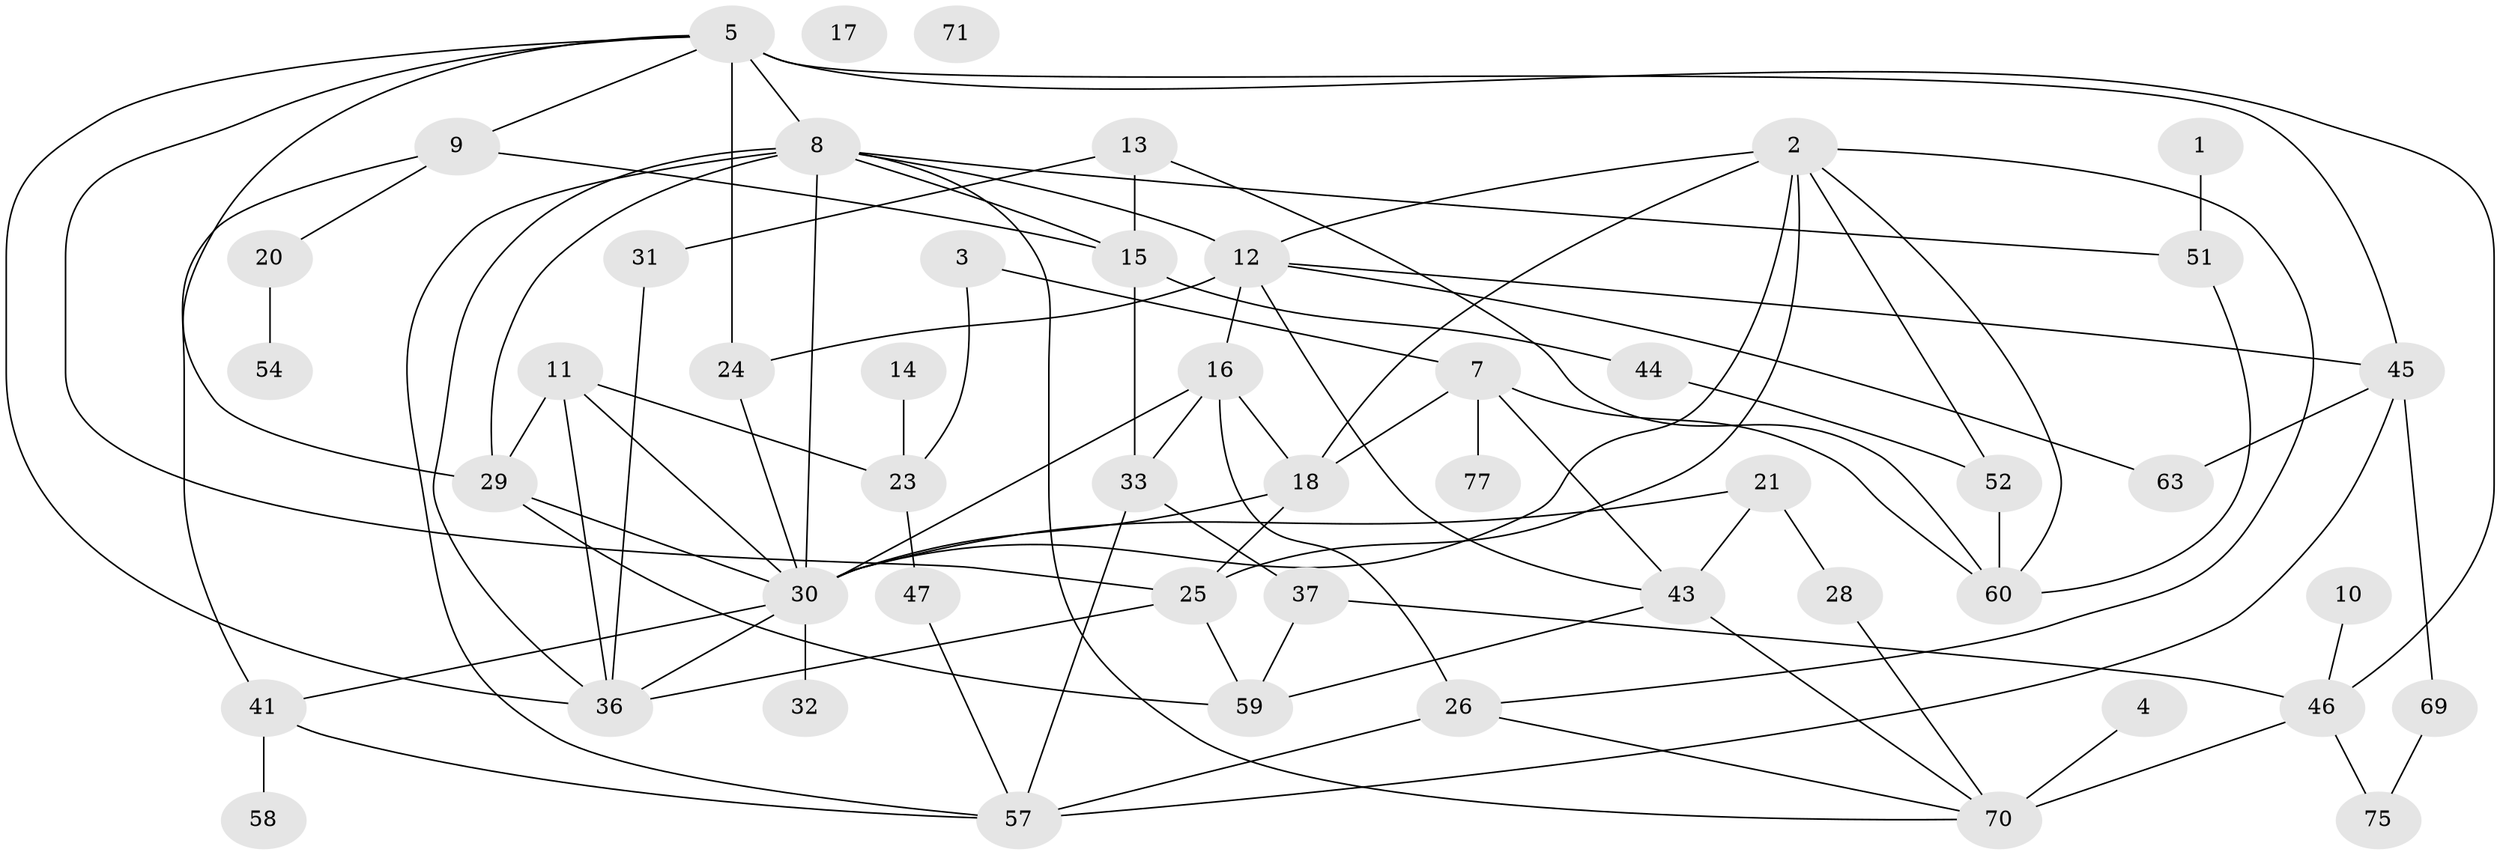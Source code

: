 // Generated by graph-tools (version 1.1) at 2025/23/03/03/25 07:23:27]
// undirected, 50 vertices, 91 edges
graph export_dot {
graph [start="1"]
  node [color=gray90,style=filled];
  1 [super="+76"];
  2 [super="+42"];
  3;
  4 [super="+6"];
  5 [super="+64"];
  7 [super="+19"];
  8 [super="+35"];
  9 [super="+39"];
  10;
  11 [super="+68"];
  12 [super="+53"];
  13;
  14 [super="+27"];
  15 [super="+48"];
  16 [super="+56"];
  17;
  18 [super="+22"];
  20;
  21;
  23 [super="+55"];
  24 [super="+73"];
  25 [super="+34"];
  26 [super="+40"];
  28;
  29;
  30 [super="+49"];
  31;
  32;
  33 [super="+50"];
  36 [super="+38"];
  37 [super="+61"];
  41;
  43 [super="+74"];
  44;
  45;
  46 [super="+78"];
  47;
  51 [super="+72"];
  52;
  54 [super="+65"];
  57 [super="+67"];
  58 [super="+66"];
  59;
  60 [super="+62"];
  63;
  69;
  70 [super="+79"];
  71;
  75;
  77;
  1 -- 51;
  2 -- 12;
  2 -- 18;
  2 -- 30;
  2 -- 52;
  2 -- 25;
  2 -- 60;
  2 -- 26;
  3 -- 7;
  3 -- 23;
  4 -- 70;
  5 -- 9;
  5 -- 36;
  5 -- 45;
  5 -- 46;
  5 -- 8 [weight=2];
  5 -- 29;
  5 -- 25;
  5 -- 24 [weight=2];
  7 -- 77;
  7 -- 18;
  7 -- 43;
  7 -- 60;
  8 -- 15;
  8 -- 57;
  8 -- 12;
  8 -- 29;
  8 -- 30;
  8 -- 51;
  8 -- 36;
  8 -- 70;
  9 -- 20;
  9 -- 41;
  9 -- 15;
  10 -- 46;
  11 -- 29;
  11 -- 30;
  11 -- 36;
  11 -- 23;
  12 -- 45;
  12 -- 63;
  12 -- 24;
  12 -- 43;
  12 -- 16;
  13 -- 31;
  13 -- 15;
  13 -- 60;
  14 -- 23;
  15 -- 33;
  15 -- 44;
  16 -- 33;
  16 -- 30;
  16 -- 18;
  16 -- 26;
  18 -- 25;
  18 -- 30;
  20 -- 54;
  21 -- 28;
  21 -- 30;
  21 -- 43;
  23 -- 47;
  24 -- 30;
  25 -- 59;
  25 -- 36;
  26 -- 70;
  26 -- 57;
  28 -- 70;
  29 -- 59;
  29 -- 30;
  30 -- 32;
  30 -- 41;
  30 -- 36;
  31 -- 36;
  33 -- 57;
  33 -- 37;
  37 -- 46;
  37 -- 59;
  41 -- 57;
  41 -- 58;
  43 -- 59;
  43 -- 70;
  44 -- 52;
  45 -- 57;
  45 -- 63;
  45 -- 69;
  46 -- 70;
  46 -- 75;
  47 -- 57;
  51 -- 60;
  52 -- 60;
  69 -- 75;
}
